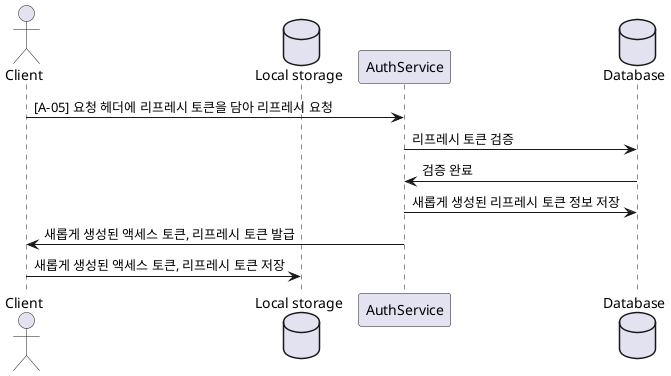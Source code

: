 @startuml [A-05] 리프레시
actor Client

database "Local storage" as LS
participant "AuthService" as Auth
database "Database" as DB

Client -> Auth : [A-05] 요청 헤더에 리프레시 토큰을 담아 리프레시 요청
Auth -> DB : 리프레시 토큰 검증
DB -> Auth : 검증 완료
Auth -> DB : 새롭게 생성된 리프레시 토큰 정보 저장
Auth -> Client : 새롭게 생성된 액세스 토큰, 리프레시 토큰 발급
LS <- Client : 새롭게 생성된 액세스 토큰, 리프레시 토큰 저장

@enduml
